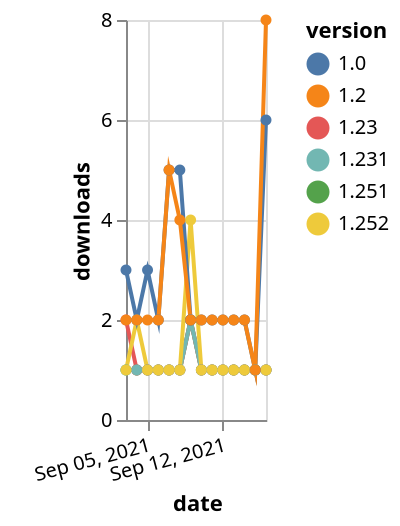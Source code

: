 {"$schema": "https://vega.github.io/schema/vega-lite/v5.json", "description": "A simple bar chart with embedded data.", "data": {"values": [{"date": "2021-09-03", "total": 187, "delta": 1, "version": "1.251"}, {"date": "2021-09-04", "total": 188, "delta": 1, "version": "1.251"}, {"date": "2021-09-05", "total": 189, "delta": 1, "version": "1.251"}, {"date": "2021-09-06", "total": 190, "delta": 1, "version": "1.251"}, {"date": "2021-09-07", "total": 191, "delta": 1, "version": "1.251"}, {"date": "2021-09-08", "total": 192, "delta": 1, "version": "1.251"}, {"date": "2021-09-09", "total": 194, "delta": 2, "version": "1.251"}, {"date": "2021-09-10", "total": 195, "delta": 1, "version": "1.251"}, {"date": "2021-09-11", "total": 196, "delta": 1, "version": "1.251"}, {"date": "2021-09-12", "total": 197, "delta": 1, "version": "1.251"}, {"date": "2021-09-13", "total": 198, "delta": 1, "version": "1.251"}, {"date": "2021-09-14", "total": 199, "delta": 1, "version": "1.251"}, {"date": "2021-09-15", "total": 200, "delta": 1, "version": "1.251"}, {"date": "2021-09-16", "total": 201, "delta": 1, "version": "1.251"}, {"date": "2021-09-03", "total": 234, "delta": 2, "version": "1.23"}, {"date": "2021-09-04", "total": 235, "delta": 1, "version": "1.23"}, {"date": "2021-09-05", "total": 236, "delta": 1, "version": "1.23"}, {"date": "2021-09-06", "total": 237, "delta": 1, "version": "1.23"}, {"date": "2021-09-07", "total": 238, "delta": 1, "version": "1.23"}, {"date": "2021-09-08", "total": 239, "delta": 1, "version": "1.23"}, {"date": "2021-09-09", "total": 241, "delta": 2, "version": "1.23"}, {"date": "2021-09-10", "total": 242, "delta": 1, "version": "1.23"}, {"date": "2021-09-11", "total": 243, "delta": 1, "version": "1.23"}, {"date": "2021-09-12", "total": 244, "delta": 1, "version": "1.23"}, {"date": "2021-09-13", "total": 245, "delta": 1, "version": "1.23"}, {"date": "2021-09-14", "total": 246, "delta": 1, "version": "1.23"}, {"date": "2021-09-15", "total": 247, "delta": 1, "version": "1.23"}, {"date": "2021-09-16", "total": 248, "delta": 1, "version": "1.23"}, {"date": "2021-09-03", "total": 248, "delta": 1, "version": "1.231"}, {"date": "2021-09-04", "total": 249, "delta": 1, "version": "1.231"}, {"date": "2021-09-05", "total": 250, "delta": 1, "version": "1.231"}, {"date": "2021-09-06", "total": 251, "delta": 1, "version": "1.231"}, {"date": "2021-09-07", "total": 252, "delta": 1, "version": "1.231"}, {"date": "2021-09-08", "total": 253, "delta": 1, "version": "1.231"}, {"date": "2021-09-09", "total": 255, "delta": 2, "version": "1.231"}, {"date": "2021-09-10", "total": 256, "delta": 1, "version": "1.231"}, {"date": "2021-09-11", "total": 257, "delta": 1, "version": "1.231"}, {"date": "2021-09-12", "total": 258, "delta": 1, "version": "1.231"}, {"date": "2021-09-13", "total": 259, "delta": 1, "version": "1.231"}, {"date": "2021-09-14", "total": 260, "delta": 1, "version": "1.231"}, {"date": "2021-09-15", "total": 261, "delta": 1, "version": "1.231"}, {"date": "2021-09-16", "total": 262, "delta": 1, "version": "1.231"}, {"date": "2021-09-03", "total": 242, "delta": 1, "version": "1.252"}, {"date": "2021-09-04", "total": 244, "delta": 2, "version": "1.252"}, {"date": "2021-09-05", "total": 245, "delta": 1, "version": "1.252"}, {"date": "2021-09-06", "total": 246, "delta": 1, "version": "1.252"}, {"date": "2021-09-07", "total": 247, "delta": 1, "version": "1.252"}, {"date": "2021-09-08", "total": 248, "delta": 1, "version": "1.252"}, {"date": "2021-09-09", "total": 252, "delta": 4, "version": "1.252"}, {"date": "2021-09-10", "total": 253, "delta": 1, "version": "1.252"}, {"date": "2021-09-11", "total": 254, "delta": 1, "version": "1.252"}, {"date": "2021-09-12", "total": 255, "delta": 1, "version": "1.252"}, {"date": "2021-09-13", "total": 256, "delta": 1, "version": "1.252"}, {"date": "2021-09-14", "total": 257, "delta": 1, "version": "1.252"}, {"date": "2021-09-15", "total": 258, "delta": 1, "version": "1.252"}, {"date": "2021-09-16", "total": 259, "delta": 1, "version": "1.252"}, {"date": "2021-09-03", "total": 3012, "delta": 3, "version": "1.0"}, {"date": "2021-09-04", "total": 3014, "delta": 2, "version": "1.0"}, {"date": "2021-09-05", "total": 3017, "delta": 3, "version": "1.0"}, {"date": "2021-09-06", "total": 3019, "delta": 2, "version": "1.0"}, {"date": "2021-09-07", "total": 3024, "delta": 5, "version": "1.0"}, {"date": "2021-09-08", "total": 3029, "delta": 5, "version": "1.0"}, {"date": "2021-09-09", "total": 3031, "delta": 2, "version": "1.0"}, {"date": "2021-09-10", "total": 3033, "delta": 2, "version": "1.0"}, {"date": "2021-09-11", "total": 3035, "delta": 2, "version": "1.0"}, {"date": "2021-09-12", "total": 3037, "delta": 2, "version": "1.0"}, {"date": "2021-09-13", "total": 3039, "delta": 2, "version": "1.0"}, {"date": "2021-09-14", "total": 3041, "delta": 2, "version": "1.0"}, {"date": "2021-09-15", "total": 3042, "delta": 1, "version": "1.0"}, {"date": "2021-09-16", "total": 3048, "delta": 6, "version": "1.0"}, {"date": "2021-09-03", "total": 3157, "delta": 2, "version": "1.2"}, {"date": "2021-09-04", "total": 3159, "delta": 2, "version": "1.2"}, {"date": "2021-09-05", "total": 3161, "delta": 2, "version": "1.2"}, {"date": "2021-09-06", "total": 3163, "delta": 2, "version": "1.2"}, {"date": "2021-09-07", "total": 3168, "delta": 5, "version": "1.2"}, {"date": "2021-09-08", "total": 3172, "delta": 4, "version": "1.2"}, {"date": "2021-09-09", "total": 3174, "delta": 2, "version": "1.2"}, {"date": "2021-09-10", "total": 3176, "delta": 2, "version": "1.2"}, {"date": "2021-09-11", "total": 3178, "delta": 2, "version": "1.2"}, {"date": "2021-09-12", "total": 3180, "delta": 2, "version": "1.2"}, {"date": "2021-09-13", "total": 3182, "delta": 2, "version": "1.2"}, {"date": "2021-09-14", "total": 3184, "delta": 2, "version": "1.2"}, {"date": "2021-09-15", "total": 3185, "delta": 1, "version": "1.2"}, {"date": "2021-09-16", "total": 3193, "delta": 8, "version": "1.2"}]}, "width": "container", "mark": {"type": "line", "point": {"filled": true}}, "encoding": {"x": {"field": "date", "type": "temporal", "timeUnit": "yearmonthdate", "title": "date", "axis": {"labelAngle": -15}}, "y": {"field": "delta", "type": "quantitative", "title": "downloads"}, "color": {"field": "version", "type": "nominal"}, "tooltip": {"field": "delta"}}}